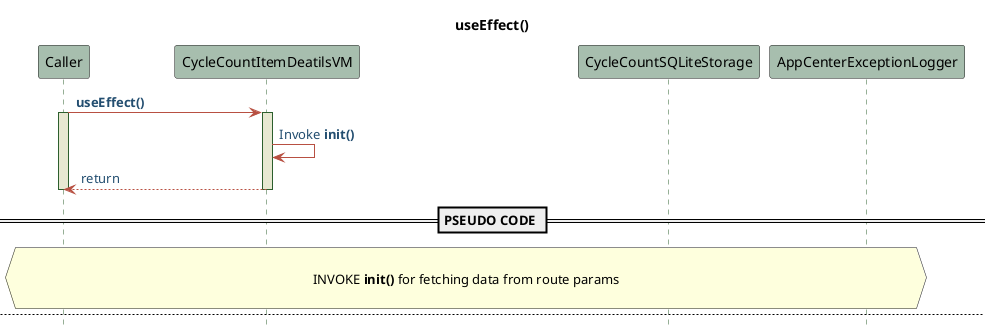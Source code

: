 @startuml CycleCountItemDetails

!define POSITIVERESPONSE 90EE90
!define NEGATIVEERESPONSE EFBBBB
!define NETURALRESPONSE F2DC79
!define ALTBACKGROUND 6883BC

hide footbox
skinparam sequence{
    ParticipantBackgroundColor #A7BEAE
    LifeLineBackgroundColor #E7E8D1
    LifeLineBorderColor #2C5F2D
    ActorBackgroundColor #FC766AFF
    ActorBorderColor #FC766AFF
    ArrowColor #B85042
    ArrowFontColor #234E70
}

participant Caller as U
participant CycleCountItemDeatilsVM as A
participant CycleCountSQLiteStorage as B
participant AppCenterExceptionLogger as C

title useEffect()
    U -> A: **useEffect()** 
    activate U
    activate A
    A -> A: Invoke **init()**
    A --> U: return
    deactivate A
    deactivate U

    == PSEUDO CODE ==

    hnote across

        INVOKE **init()** for fetching data from route params

    end note

newpage init()


    U -> A: Invoke **init()** 
    alt #POSITIVERESPONSE props.route.params is defined
        activate U
        activate A
        A -> A: Update **item** with props.route.params.item
        A --> U: return
        deactivate A
        deactivate U
    end


    == PSEUDO CODE ==

    hnote across
        IF props.route.params is defined
            UPDATE **item** with value of props.route.params.item

    end note

newpage navigateToAbout()


    U -> A: Invoke **navigateToAbout()** 
    activate U
    activate A
    A -> A: navigate to **AboutUs screen**
    A --> U: return
    deactivate A
    deactivate U

    == PSEUDO CODE ==

    hnote across

        Navigate to the AboutUs screen using props.navigation

    end note

newpage navigateToSettings()


    U -> A: Invoke **navigateToSettings()** 
    activate U
    activate A
    A -> A: navigate to **Settings screen**
    A --> U: return
    deactivate A
    deactivate U

    == PSEUDO CODE ==

    hnote across

        Navigate to the Settings screen using props.navigation

    end note


newpage goBack()


    U -> A: Invoke **goBack()** 
    activate U
    activate A
    A -> A: navigate to previous screen
    A --> U: return
    deactivate A
    deactivate U

    == PSEUDO CODE ==

    hnote across

        NAVIGATE to the previous screen by INVOKING props.navigation.goBack()

    end note

newpage updateInLocalDB()

    U -> A: Invoke **updateInLocalDB()** 
    activate U
    activate A
    alt #POSITIVERESPONSE try
        alt #POSITIVERESPONSE count is defined
            A -> A : increment the **clicked** value by 1
            A -> B : invoke **getCycleDBConnection()** to obtain the db connection
            activate B
            B --> A : return db: SQLiteDatabase | undefined
            deactivate B
            alt #POSITIVERESPONSE item.actualCount equals count or clicked greaterthan 1
                alt #POSITIVERESPONSE item and item.actualCount and item.Id are defined
                    A -> A : Assign **item.status** as "Counted"
                    A -> A : Assign **item.actualCount** as **count**
                    alt #POSITIVERESPONSE db is defined
                        A -> B : invoke **updateItems()** with db and item
                        activate B
                        B--> A : return 
                        deactivate B
                        A -> A : Navigate to previous screen
                    end
                end
            else #NEGATIVEERESPONSE
                A -> A : Update **modalvisible** as true
            end
        else #NEGATIVEERESPONSE catch
            A -> A : Update **modalvisible** as true
        end
    else #NEGATIVEERESPONSE catch
        A -> C : invoke **exceptionLogger()** with error obatined
        activate C
        C --> A : return
        deactivate C
        A --> U : return
        deactivate A
        deactivate U
    end

    == PSEUDO CODE ==

    hnote across
        **TRY**
            IF **count** is defined
                INCREMENT the **clicked** value by 1
                INVOKE **getCycleDBConnection()** and establish the db connection
                IF item.actualCount == count OR clicked > 1
                    UPDATE **item.status** with value as "Counted"
                    UPDATE **item.actualCount** with value **count**
                    IF db is defined
                        INVOKE **updateItems()** with db, **item** to update the item detail in local db
                        NAVIGATE to the **previous screen** using **props.navigation.goBack()**
            ELSE UPDATE is **modalVisible** with true

        **CATCH**
            INVOKE **exceptionLogger** method with catched error

    end note

newpage okClicked()

    U -> A: Invoke **okClicked** 
    activate U
    activate A
    A -> A: Update **modalVisible** as false
    A --> U: return
    deactivate A
    deactivate U

    == PSEUDO CODE ==

    hnote across

        UPDATE **modalVisible** with value as false

    end note


@enduml

